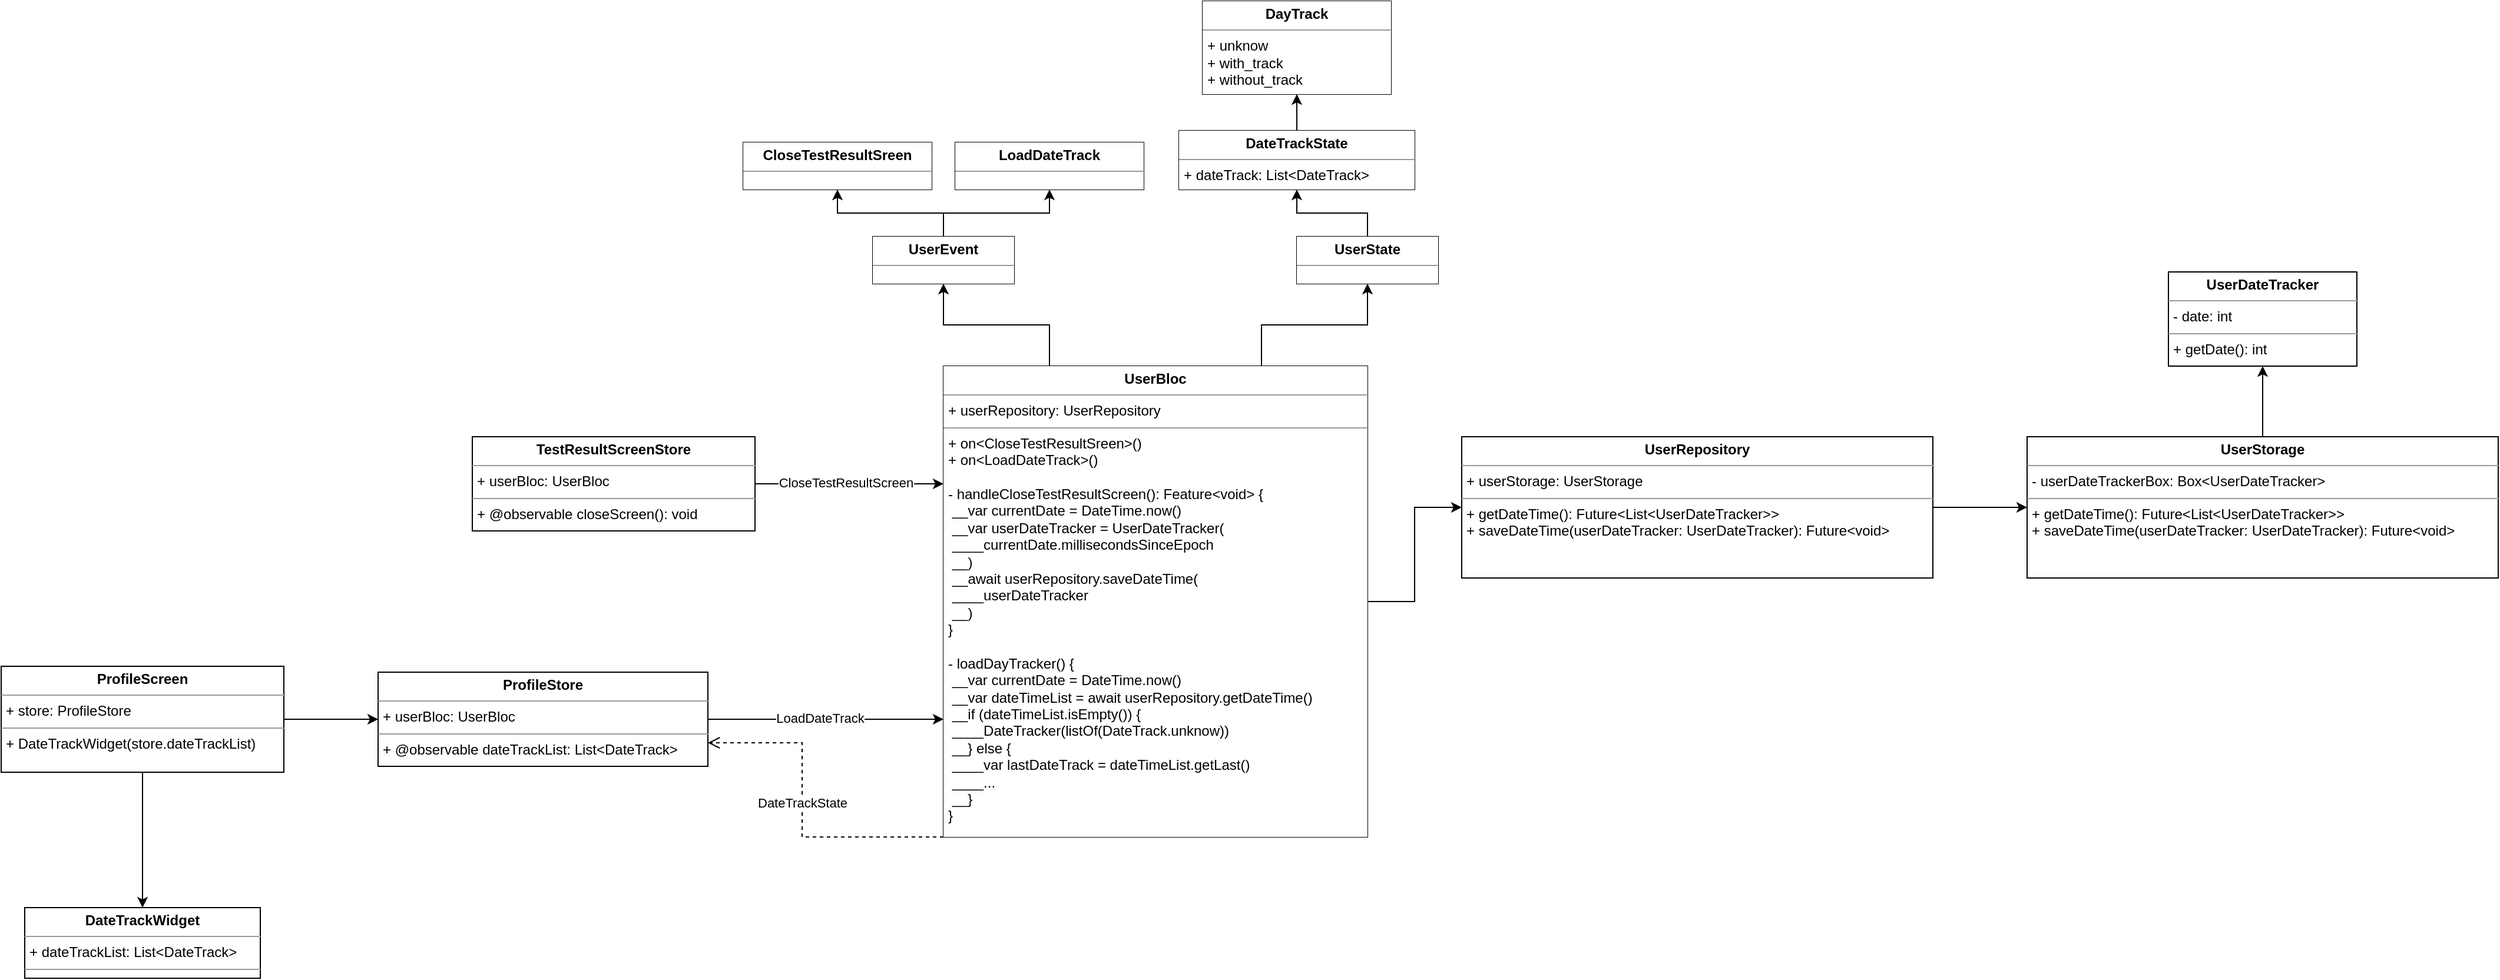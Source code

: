 <mxfile version="15.6.8" type="github">
  <diagram id="9d2RoXK69UnaC7xoSkB3" name="Page-1">
    <mxGraphModel dx="3163" dy="2393" grid="1" gridSize="10" guides="1" tooltips="1" connect="1" arrows="1" fold="1" page="1" pageScale="1" pageWidth="827" pageHeight="1169" math="0" shadow="0">
      <root>
        <mxCell id="0" />
        <mxCell id="1" parent="0" />
        <mxCell id="VcvT0qphC9pRDbEFQ06--20" style="edgeStyle=orthogonalEdgeStyle;rounded=0;orthogonalLoop=1;jettySize=auto;html=1;entryX=0;entryY=0.5;entryDx=0;entryDy=0;fontColor=default;strokeColor=default;fillColor=default;" parent="1" source="VcvT0qphC9pRDbEFQ06--1" target="VcvT0qphC9pRDbEFQ06--6" edge="1">
          <mxGeometry relative="1" as="geometry" />
        </mxCell>
        <mxCell id="HpXmFx7nUG9U84EGBSF6-9" style="edgeStyle=orthogonalEdgeStyle;rounded=0;orthogonalLoop=1;jettySize=auto;html=1;entryX=0.5;entryY=1;entryDx=0;entryDy=0;exitX=0.25;exitY=0;exitDx=0;exitDy=0;" edge="1" parent="1" source="VcvT0qphC9pRDbEFQ06--1" target="VcvT0qphC9pRDbEFQ06--2">
          <mxGeometry relative="1" as="geometry" />
        </mxCell>
        <mxCell id="HpXmFx7nUG9U84EGBSF6-11" style="edgeStyle=orthogonalEdgeStyle;rounded=0;orthogonalLoop=1;jettySize=auto;html=1;exitX=0.75;exitY=0;exitDx=0;exitDy=0;entryX=0.5;entryY=1;entryDx=0;entryDy=0;" edge="1" parent="1" source="VcvT0qphC9pRDbEFQ06--1" target="HpXmFx7nUG9U84EGBSF6-10">
          <mxGeometry relative="1" as="geometry" />
        </mxCell>
        <mxCell id="VcvT0qphC9pRDbEFQ06--1" value="&lt;p style=&quot;margin: 0px ; margin-top: 4px ; text-align: center&quot;&gt;&lt;b&gt;UserBloc&lt;/b&gt;&lt;/p&gt;&lt;hr size=&quot;1&quot;&gt;&lt;p style=&quot;margin: 0px ; margin-left: 4px&quot;&gt;+ userRepository: UserRepository&lt;/p&gt;&lt;hr size=&quot;1&quot;&gt;&lt;p style=&quot;margin: 0px ; margin-left: 4px&quot;&gt;+ on&amp;lt;CloseTestResultSreen&amp;gt;()&lt;/p&gt;&lt;p style=&quot;margin: 0px ; margin-left: 4px&quot;&gt;+ on&amp;lt;LoadDateTrack&amp;gt;()&lt;/p&gt;&lt;p style=&quot;margin: 0px ; margin-left: 4px&quot;&gt;&lt;br&gt;&lt;/p&gt;&lt;p style=&quot;margin: 0px ; margin-left: 4px&quot;&gt;- handleCloseTestResultScreen(): Feature&amp;lt;void&amp;gt; {&lt;/p&gt;&lt;p style=&quot;margin: 0px ; margin-left: 4px&quot;&gt;&lt;span&gt; &lt;/span&gt;&lt;span&gt; &lt;/span&gt;&lt;span style=&quot;white-space: pre&quot;&gt; __&lt;/span&gt;var currentDate = DateTime.now()&lt;/p&gt;&lt;p style=&quot;margin: 0px ; margin-left: 4px&quot;&gt;&lt;span&gt; &lt;/span&gt;&lt;span&gt; &lt;/span&gt;&lt;span style=&quot;white-space: pre&quot;&gt; __&lt;/span&gt;var userDateTracker = UserDateTracker(&lt;/p&gt;&lt;p style=&quot;margin: 0px ; margin-left: 4px&quot;&gt;&lt;span style=&quot;white-space: pre&quot;&gt; ____&lt;/span&gt;currentDate.millisecondsSinceEpoch&lt;/p&gt;&lt;p style=&quot;margin: 0px ; margin-left: 4px&quot;&gt;&lt;span style=&quot;white-space: pre&quot;&gt; __&lt;/span&gt;)&lt;/p&gt;&lt;p style=&quot;margin: 0px ; margin-left: 4px&quot;&gt;&lt;span&gt; &lt;span&gt; &lt;/span&gt;&lt;/span&gt;&lt;/p&gt;&lt;p style=&quot;margin: 0px ; margin-left: 4px&quot;&gt;&lt;span&gt; &lt;/span&gt;&lt;span&gt; &lt;span&gt; &lt;/span&gt;&lt;span style=&quot;white-space: pre&quot;&gt; __&lt;/span&gt;a&lt;/span&gt;wait userRepository.saveDateTime(&lt;/p&gt;&lt;p style=&quot;margin: 0px ; margin-left: 4px&quot;&gt;&lt;span&gt; &lt;/span&gt;&lt;span&gt; &lt;/span&gt;&lt;span&gt; &lt;/span&gt;&lt;span style=&quot;white-space: pre&quot;&gt; ____&lt;/span&gt;userDateTracker&lt;/p&gt;&lt;p style=&quot;margin: 0px ; margin-left: 4px&quot;&gt;&lt;span&gt; &lt;/span&gt;&lt;span&gt; &lt;/span&gt;&lt;span style=&quot;white-space: pre&quot;&gt; __&lt;/span&gt;)&lt;/p&gt;&lt;p style=&quot;margin: 0px ; margin-left: 4px&quot;&gt;}&lt;/p&gt;&lt;p style=&quot;margin: 0px ; margin-left: 4px&quot;&gt;&lt;br&gt;&lt;/p&gt;&lt;p style=&quot;margin: 0px ; margin-left: 4px&quot;&gt;- loadDayTracker() {&lt;/p&gt;&lt;p style=&quot;margin: 0px ; margin-left: 4px&quot;&gt;&lt;span style=&quot;white-space: pre&quot;&gt; __&lt;/span&gt;var currentDate = DateTime.now()&lt;/p&gt;&lt;p style=&quot;margin: 0px ; margin-left: 4px&quot;&gt;&lt;span style=&quot;white-space: pre&quot;&gt; __&lt;/span&gt;var dateTimeList = await userRepository.getDateTime()&lt;br&gt;&lt;/p&gt;&lt;p style=&quot;margin: 0px ; margin-left: 4px&quot;&gt;&amp;nbsp;__if (dateTimeList.isEmpty()) {&lt;/p&gt;&lt;p style=&quot;margin: 0px ; margin-left: 4px&quot;&gt;&amp;nbsp;____DateTracker(listOf(DateTrack.unknow))&lt;/p&gt;&lt;p style=&quot;margin: 0px ; margin-left: 4px&quot;&gt;&amp;nbsp;__} else {&lt;/p&gt;&lt;p style=&quot;margin: 0px ; margin-left: 4px&quot;&gt;&amp;nbsp;____var lastDateTrack = dateTimeList.getLast()&lt;/p&gt;&lt;p style=&quot;margin: 0px ; margin-left: 4px&quot;&gt;&amp;nbsp;____...&lt;/p&gt;&lt;p style=&quot;margin: 0px ; margin-left: 4px&quot;&gt;&amp;nbsp;__}&lt;/p&gt;&lt;p style=&quot;margin: 0px ; margin-left: 4px&quot;&gt;}&lt;/p&gt;" style="verticalAlign=top;align=left;overflow=fill;fontSize=12;fontFamily=Helvetica;html=1;fillColor=default;strokeColor=default;fontColor=default;labelBackgroundColor=default;" parent="1" vertex="1">
          <mxGeometry x="400" y="160" width="360" height="400" as="geometry" />
        </mxCell>
        <mxCell id="VcvT0qphC9pRDbEFQ06--16" style="edgeStyle=orthogonalEdgeStyle;rounded=0;orthogonalLoop=1;jettySize=auto;html=1;entryX=0.5;entryY=1;entryDx=0;entryDy=0;fontColor=default;strokeColor=default;fillColor=default;labelBackgroundColor=default;" parent="1" source="VcvT0qphC9pRDbEFQ06--2" target="VcvT0qphC9pRDbEFQ06--8" edge="1">
          <mxGeometry relative="1" as="geometry" />
        </mxCell>
        <mxCell id="HpXmFx7nUG9U84EGBSF6-8" style="edgeStyle=orthogonalEdgeStyle;rounded=0;orthogonalLoop=1;jettySize=auto;html=1;entryX=0.5;entryY=1;entryDx=0;entryDy=0;" edge="1" parent="1" source="VcvT0qphC9pRDbEFQ06--2" target="HpXmFx7nUG9U84EGBSF6-7">
          <mxGeometry relative="1" as="geometry" />
        </mxCell>
        <mxCell id="VcvT0qphC9pRDbEFQ06--2" value="&lt;p style=&quot;margin: 0px ; margin-top: 4px ; text-align: center&quot;&gt;&lt;b&gt;UserEvent&lt;/b&gt;&lt;/p&gt;&lt;hr size=&quot;1&quot;&gt;&lt;p style=&quot;margin: 0px ; margin-left: 4px&quot;&gt;&lt;br&gt;&lt;/p&gt;" style="verticalAlign=top;align=left;overflow=fill;fontSize=12;fontFamily=Helvetica;html=1;fillColor=default;strokeColor=default;fontColor=default;labelBackgroundColor=default;" parent="1" vertex="1">
          <mxGeometry x="340" y="50" width="120" height="40" as="geometry" />
        </mxCell>
        <mxCell id="HpXmFx7nUG9U84EGBSF6-3" style="edgeStyle=orthogonalEdgeStyle;rounded=0;orthogonalLoop=1;jettySize=auto;html=1;entryX=0;entryY=0.25;entryDx=0;entryDy=0;" edge="1" parent="1" source="VcvT0qphC9pRDbEFQ06--4" target="VcvT0qphC9pRDbEFQ06--1">
          <mxGeometry relative="1" as="geometry" />
        </mxCell>
        <mxCell id="HpXmFx7nUG9U84EGBSF6-20" value="CloseTestResultScreen" style="edgeLabel;html=1;align=center;verticalAlign=middle;resizable=0;points=[];" vertex="1" connectable="0" parent="HpXmFx7nUG9U84EGBSF6-3">
          <mxGeometry x="-0.042" y="1" relative="1" as="geometry">
            <mxPoint as="offset" />
          </mxGeometry>
        </mxCell>
        <mxCell id="VcvT0qphC9pRDbEFQ06--4" value="&lt;p style=&quot;margin: 0px ; margin-top: 4px ; text-align: center&quot;&gt;&lt;b&gt;TestResultScreenStore&lt;/b&gt;&lt;/p&gt;&lt;hr size=&quot;1&quot;&gt;&lt;p style=&quot;margin: 0px ; margin-left: 4px&quot;&gt;+ userBloc: UserBloc&lt;/p&gt;&lt;hr size=&quot;1&quot;&gt;&lt;p style=&quot;margin: 0px ; margin-left: 4px&quot;&gt;+ @observable closeScreen(): void&lt;/p&gt;" style="verticalAlign=top;align=left;overflow=fill;fontSize=12;fontFamily=Helvetica;html=1;fontColor=default;strokeColor=default;fillColor=default;" parent="1" vertex="1">
          <mxGeometry y="220" width="240" height="80" as="geometry" />
        </mxCell>
        <mxCell id="VcvT0qphC9pRDbEFQ06--22" style="edgeStyle=orthogonalEdgeStyle;rounded=0;orthogonalLoop=1;jettySize=auto;html=1;entryX=0.5;entryY=1;entryDx=0;entryDy=0;fontColor=default;strokeColor=default;fillColor=default;" parent="1" source="VcvT0qphC9pRDbEFQ06--5" target="VcvT0qphC9pRDbEFQ06--7" edge="1">
          <mxGeometry relative="1" as="geometry" />
        </mxCell>
        <mxCell id="VcvT0qphC9pRDbEFQ06--5" value="&lt;p style=&quot;margin: 0px ; margin-top: 4px ; text-align: center&quot;&gt;&lt;b&gt;UserStorage&lt;/b&gt;&lt;/p&gt;&lt;hr size=&quot;1&quot;&gt;&lt;p style=&quot;margin: 0px ; margin-left: 4px&quot;&gt;- userDateTrackerBox: Box&amp;lt;UserDateTracker&amp;gt;&lt;/p&gt;&lt;hr size=&quot;1&quot;&gt;&lt;p style=&quot;margin: 0px ; margin-left: 4px&quot;&gt;+ getDateTime(): Future&amp;lt;List&amp;lt;UserDateTracker&amp;gt;&amp;gt;&lt;/p&gt;&lt;p style=&quot;margin: 0px ; margin-left: 4px&quot;&gt;+ saveDateTime(userDateTracker: UserDateTracker): Future&amp;lt;void&amp;gt;&lt;/p&gt;" style="verticalAlign=top;align=left;overflow=fill;fontSize=12;fontFamily=Helvetica;html=1;fontColor=default;strokeColor=default;fillColor=default;" parent="1" vertex="1">
          <mxGeometry x="1320" y="220" width="400" height="120" as="geometry" />
        </mxCell>
        <mxCell id="VcvT0qphC9pRDbEFQ06--21" style="edgeStyle=orthogonalEdgeStyle;rounded=0;orthogonalLoop=1;jettySize=auto;html=1;entryX=0;entryY=0.5;entryDx=0;entryDy=0;fontColor=default;strokeColor=default;fillColor=default;" parent="1" source="VcvT0qphC9pRDbEFQ06--6" target="VcvT0qphC9pRDbEFQ06--5" edge="1">
          <mxGeometry relative="1" as="geometry" />
        </mxCell>
        <mxCell id="VcvT0qphC9pRDbEFQ06--6" value="&lt;p style=&quot;margin: 0px ; margin-top: 4px ; text-align: center&quot;&gt;&lt;b&gt;UserRepository&lt;/b&gt;&lt;/p&gt;&lt;hr size=&quot;1&quot;&gt;&lt;p style=&quot;margin: 0px ; margin-left: 4px&quot;&gt;+ userStorage: UserStorage&lt;/p&gt;&lt;hr size=&quot;1&quot;&gt;&lt;p style=&quot;margin: 0px ; margin-left: 4px&quot;&gt;+ getDateTime(): Future&amp;lt;List&amp;lt;UserDateTracker&amp;gt;&amp;gt;&lt;/p&gt;&lt;p style=&quot;margin: 0px ; margin-left: 4px&quot;&gt;+ saveDateTime(userDateTracker: UserDateTracker): Future&amp;lt;void&amp;gt;&lt;/p&gt;" style="verticalAlign=top;align=left;overflow=fill;fontSize=12;fontFamily=Helvetica;html=1;fontColor=default;strokeColor=default;fillColor=default;" parent="1" vertex="1">
          <mxGeometry x="840" y="220" width="400" height="120" as="geometry" />
        </mxCell>
        <mxCell id="VcvT0qphC9pRDbEFQ06--7" value="&lt;p style=&quot;margin: 0px ; margin-top: 4px ; text-align: center&quot;&gt;&lt;b&gt;UserDateTracker&lt;/b&gt;&lt;/p&gt;&lt;hr size=&quot;1&quot;&gt;&lt;p style=&quot;margin: 0px ; margin-left: 4px&quot;&gt;&lt;span&gt;- date: int&lt;/span&gt;&lt;br&gt;&lt;/p&gt;&lt;hr size=&quot;1&quot;&gt;&lt;p style=&quot;margin: 0px ; margin-left: 4px&quot;&gt;+ getDate(): int&lt;/p&gt;" style="verticalAlign=top;align=left;overflow=fill;fontSize=12;fontFamily=Helvetica;html=1;fontColor=default;strokeColor=default;fillColor=default;" parent="1" vertex="1">
          <mxGeometry x="1440" y="80" width="160" height="80" as="geometry" />
        </mxCell>
        <mxCell id="VcvT0qphC9pRDbEFQ06--8" value="&lt;p style=&quot;margin: 0px ; margin-top: 4px ; text-align: center&quot;&gt;&lt;b&gt;CloseTestResultSreen&lt;/b&gt;&lt;br&gt;&lt;/p&gt;&lt;hr size=&quot;1&quot;&gt;&lt;p style=&quot;margin: 0px ; margin-left: 4px&quot;&gt;&lt;br&gt;&lt;/p&gt;" style="verticalAlign=top;align=left;overflow=fill;fontSize=12;fontFamily=Helvetica;html=1;fillColor=default;strokeColor=default;fontColor=default;labelBackgroundColor=default;" parent="1" vertex="1">
          <mxGeometry x="230" y="-30" width="160" height="40" as="geometry" />
        </mxCell>
        <mxCell id="VcvT0qphC9pRDbEFQ06--24" value="&lt;p style=&quot;margin: 0px ; margin-top: 4px ; text-align: center&quot;&gt;&lt;b&gt;DayTrack&lt;/b&gt;&lt;/p&gt;&lt;hr size=&quot;1&quot;&gt;&lt;p style=&quot;margin: 0px ; margin-left: 4px&quot;&gt;+ unknow&lt;br&gt;+ with_track&lt;/p&gt;&lt;p style=&quot;margin: 0px ; margin-left: 4px&quot;&gt;+ without_track&lt;/p&gt;" style="verticalAlign=top;align=left;overflow=fill;fontSize=12;fontFamily=Helvetica;html=1;labelBackgroundColor=default;fontColor=default;strokeColor=default;fillColor=default;" parent="1" vertex="1">
          <mxGeometry x="620" y="-150" width="160" height="79" as="geometry" />
        </mxCell>
        <mxCell id="HpXmFx7nUG9U84EGBSF6-6" style="edgeStyle=orthogonalEdgeStyle;rounded=0;orthogonalLoop=1;jettySize=auto;html=1;entryX=0;entryY=0.5;entryDx=0;entryDy=0;" edge="1" parent="1" source="HpXmFx7nUG9U84EGBSF6-1" target="HpXmFx7nUG9U84EGBSF6-2">
          <mxGeometry relative="1" as="geometry" />
        </mxCell>
        <mxCell id="HpXmFx7nUG9U84EGBSF6-18" style="edgeStyle=orthogonalEdgeStyle;rounded=0;orthogonalLoop=1;jettySize=auto;html=1;entryX=0.5;entryY=0;entryDx=0;entryDy=0;" edge="1" parent="1" source="HpXmFx7nUG9U84EGBSF6-1" target="HpXmFx7nUG9U84EGBSF6-17">
          <mxGeometry relative="1" as="geometry" />
        </mxCell>
        <mxCell id="HpXmFx7nUG9U84EGBSF6-1" value="&lt;p style=&quot;margin: 0px ; margin-top: 4px ; text-align: center&quot;&gt;&lt;b&gt;ProfileScreen&lt;/b&gt;&lt;/p&gt;&lt;hr size=&quot;1&quot;&gt;&lt;p style=&quot;margin: 0px ; margin-left: 4px&quot;&gt;+ store: ProfileStore&lt;/p&gt;&lt;hr size=&quot;1&quot;&gt;&lt;p style=&quot;margin: 0px ; margin-left: 4px&quot;&gt;+ DateTrackWidget(store.dateTrackList)&lt;/p&gt;" style="verticalAlign=top;align=left;overflow=fill;fontSize=12;fontFamily=Helvetica;html=1;" vertex="1" parent="1">
          <mxGeometry x="-400" y="415" width="240" height="90" as="geometry" />
        </mxCell>
        <mxCell id="HpXmFx7nUG9U84EGBSF6-4" style="edgeStyle=orthogonalEdgeStyle;rounded=0;orthogonalLoop=1;jettySize=auto;html=1;entryX=0;entryY=0.75;entryDx=0;entryDy=0;" edge="1" parent="1" source="HpXmFx7nUG9U84EGBSF6-2" target="VcvT0qphC9pRDbEFQ06--1">
          <mxGeometry relative="1" as="geometry" />
        </mxCell>
        <mxCell id="HpXmFx7nUG9U84EGBSF6-21" value="LoadDateTrack" style="edgeLabel;html=1;align=center;verticalAlign=middle;resizable=0;points=[];" vertex="1" connectable="0" parent="HpXmFx7nUG9U84EGBSF6-4">
          <mxGeometry x="-0.051" y="1" relative="1" as="geometry">
            <mxPoint as="offset" />
          </mxGeometry>
        </mxCell>
        <mxCell id="HpXmFx7nUG9U84EGBSF6-2" value="&lt;p style=&quot;margin: 0px ; margin-top: 4px ; text-align: center&quot;&gt;&lt;b&gt;ProfileStore&lt;/b&gt;&lt;/p&gt;&lt;hr size=&quot;1&quot;&gt;&lt;p style=&quot;margin: 0px ; margin-left: 4px&quot;&gt;+ userBloc: UserBloc&lt;/p&gt;&lt;hr size=&quot;1&quot;&gt;&lt;p style=&quot;margin: 0px ; margin-left: 4px&quot;&gt;+ @observable dateTrackList: List&amp;lt;DateTrack&amp;gt;&lt;/p&gt;" style="verticalAlign=top;align=left;overflow=fill;fontSize=12;fontFamily=Helvetica;html=1;" vertex="1" parent="1">
          <mxGeometry x="-80" y="420" width="280" height="80" as="geometry" />
        </mxCell>
        <mxCell id="HpXmFx7nUG9U84EGBSF6-7" value="&lt;p style=&quot;margin: 0px ; margin-top: 4px ; text-align: center&quot;&gt;&lt;b&gt;LoadDateTrack&lt;/b&gt;&lt;br&gt;&lt;/p&gt;&lt;hr size=&quot;1&quot;&gt;&lt;p style=&quot;margin: 0px ; margin-left: 4px&quot;&gt;&lt;br&gt;&lt;/p&gt;" style="verticalAlign=top;align=left;overflow=fill;fontSize=12;fontFamily=Helvetica;html=1;fillColor=default;strokeColor=default;fontColor=default;labelBackgroundColor=default;" vertex="1" parent="1">
          <mxGeometry x="410" y="-30" width="160" height="40" as="geometry" />
        </mxCell>
        <mxCell id="HpXmFx7nUG9U84EGBSF6-13" style="edgeStyle=orthogonalEdgeStyle;rounded=0;orthogonalLoop=1;jettySize=auto;html=1;exitX=0.5;exitY=0;exitDx=0;exitDy=0;entryX=0.5;entryY=1;entryDx=0;entryDy=0;" edge="1" parent="1" source="HpXmFx7nUG9U84EGBSF6-10" target="HpXmFx7nUG9U84EGBSF6-12">
          <mxGeometry relative="1" as="geometry" />
        </mxCell>
        <mxCell id="HpXmFx7nUG9U84EGBSF6-10" value="&lt;p style=&quot;margin: 0px ; margin-top: 4px ; text-align: center&quot;&gt;&lt;b&gt;UserState&lt;/b&gt;&lt;/p&gt;&lt;hr size=&quot;1&quot;&gt;&lt;p style=&quot;margin: 0px ; margin-left: 4px&quot;&gt;&lt;br&gt;&lt;/p&gt;" style="verticalAlign=top;align=left;overflow=fill;fontSize=12;fontFamily=Helvetica;html=1;fillColor=default;strokeColor=default;fontColor=default;labelBackgroundColor=default;" vertex="1" parent="1">
          <mxGeometry x="700" y="50" width="120" height="40" as="geometry" />
        </mxCell>
        <mxCell id="HpXmFx7nUG9U84EGBSF6-14" style="edgeStyle=orthogonalEdgeStyle;rounded=0;orthogonalLoop=1;jettySize=auto;html=1;entryX=0.5;entryY=1;entryDx=0;entryDy=0;" edge="1" parent="1" source="HpXmFx7nUG9U84EGBSF6-12" target="VcvT0qphC9pRDbEFQ06--24">
          <mxGeometry relative="1" as="geometry" />
        </mxCell>
        <mxCell id="HpXmFx7nUG9U84EGBSF6-12" value="&lt;p style=&quot;margin: 0px ; margin-top: 4px ; text-align: center&quot;&gt;&lt;b&gt;DateTrackState&lt;/b&gt;&lt;/p&gt;&lt;hr size=&quot;1&quot;&gt;&lt;p style=&quot;margin: 0px ; margin-left: 4px&quot;&gt;+ dateTrack: List&amp;lt;DateTrack&amp;gt;&lt;/p&gt;" style="verticalAlign=top;align=left;overflow=fill;fontSize=12;fontFamily=Helvetica;html=1;fillColor=default;strokeColor=default;fontColor=default;labelBackgroundColor=default;" vertex="1" parent="1">
          <mxGeometry x="600" y="-40" width="200" height="50" as="geometry" />
        </mxCell>
        <mxCell id="HpXmFx7nUG9U84EGBSF6-17" value="&lt;p style=&quot;margin: 0px ; margin-top: 4px ; text-align: center&quot;&gt;&lt;b&gt;DateTrackWidget&lt;/b&gt;&lt;/p&gt;&lt;hr size=&quot;1&quot;&gt;&lt;p style=&quot;margin: 0px ; margin-left: 4px&quot;&gt;+ dateTrackList: List&amp;lt;DateTrack&amp;gt;&lt;/p&gt;&lt;hr size=&quot;1&quot;&gt;&lt;p style=&quot;margin: 0px ; margin-left: 4px&quot;&gt;&lt;br&gt;&lt;/p&gt;" style="verticalAlign=top;align=left;overflow=fill;fontSize=12;fontFamily=Helvetica;html=1;" vertex="1" parent="1">
          <mxGeometry x="-380" y="620" width="200" height="60" as="geometry" />
        </mxCell>
        <mxCell id="HpXmFx7nUG9U84EGBSF6-22" value="DateTrackState" style="html=1;verticalAlign=bottom;endArrow=open;dashed=1;endSize=8;rounded=0;exitX=0;exitY=1;exitDx=0;exitDy=0;entryX=1;entryY=0.75;entryDx=0;entryDy=0;" edge="1" parent="1" source="VcvT0qphC9pRDbEFQ06--1" target="HpXmFx7nUG9U84EGBSF6-2">
          <mxGeometry relative="1" as="geometry">
            <mxPoint x="360" y="540" as="sourcePoint" />
            <mxPoint x="280" y="540" as="targetPoint" />
            <Array as="points">
              <mxPoint x="280" y="560" />
              <mxPoint x="280" y="480" />
            </Array>
          </mxGeometry>
        </mxCell>
      </root>
    </mxGraphModel>
  </diagram>
</mxfile>
